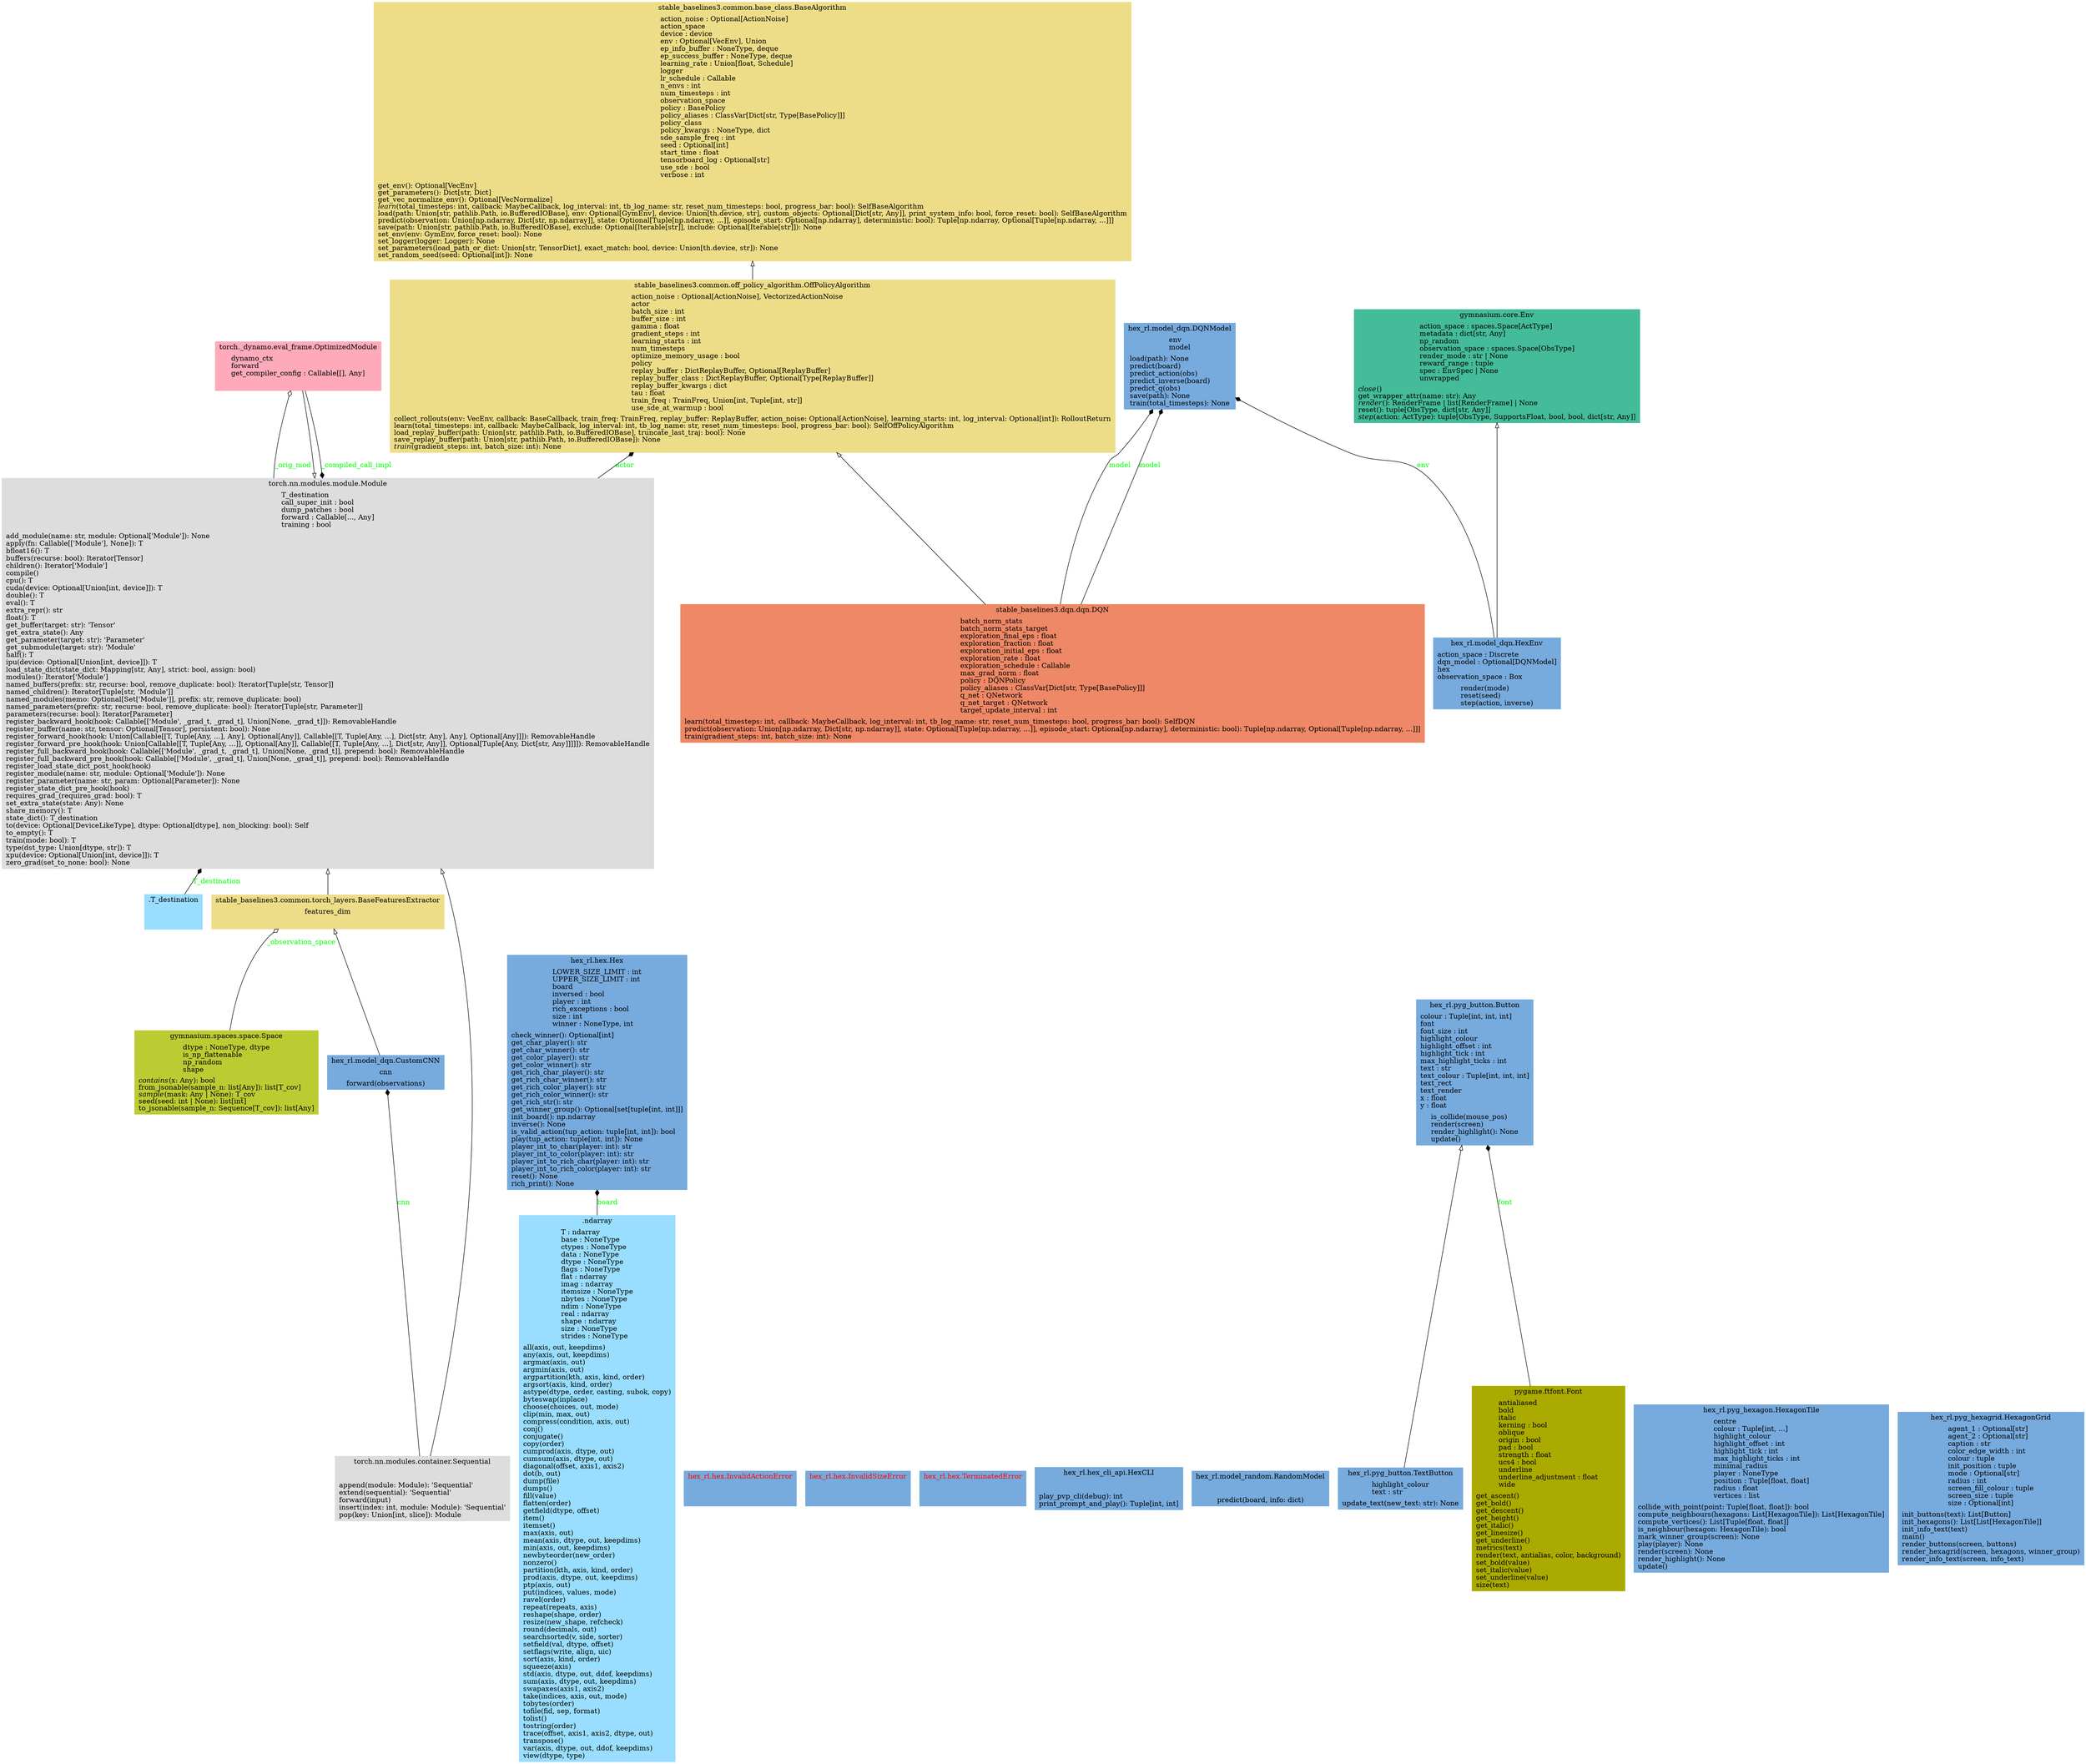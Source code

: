 digraph "classes" {
rankdir=BT
charset="utf-8"
".T_destination" [color="#99DDFF", fontcolor="black", label=<{.T_destination|<br ALIGN="LEFT"/>|}>, shape="record", style="filled"];
".ndarray" [color="#99DDFF", fontcolor="black", label=<{.ndarray|T : ndarray<br ALIGN="LEFT"/>base : NoneType<br ALIGN="LEFT"/>ctypes : NoneType<br ALIGN="LEFT"/>data : NoneType<br ALIGN="LEFT"/>dtype : NoneType<br ALIGN="LEFT"/>flags : NoneType<br ALIGN="LEFT"/>flat : ndarray<br ALIGN="LEFT"/>imag : ndarray<br ALIGN="LEFT"/>itemsize : NoneType<br ALIGN="LEFT"/>nbytes : NoneType<br ALIGN="LEFT"/>ndim : NoneType<br ALIGN="LEFT"/>real : ndarray<br ALIGN="LEFT"/>shape : ndarray<br ALIGN="LEFT"/>size : NoneType<br ALIGN="LEFT"/>strides : NoneType<br ALIGN="LEFT"/>|all(axis, out, keepdims)<br ALIGN="LEFT"/>any(axis, out, keepdims)<br ALIGN="LEFT"/>argmax(axis, out)<br ALIGN="LEFT"/>argmin(axis, out)<br ALIGN="LEFT"/>argpartition(kth, axis, kind, order)<br ALIGN="LEFT"/>argsort(axis, kind, order)<br ALIGN="LEFT"/>astype(dtype, order, casting, subok, copy)<br ALIGN="LEFT"/>byteswap(inplace)<br ALIGN="LEFT"/>choose(choices, out, mode)<br ALIGN="LEFT"/>clip(min, max, out)<br ALIGN="LEFT"/>compress(condition, axis, out)<br ALIGN="LEFT"/>conj()<br ALIGN="LEFT"/>conjugate()<br ALIGN="LEFT"/>copy(order)<br ALIGN="LEFT"/>cumprod(axis, dtype, out)<br ALIGN="LEFT"/>cumsum(axis, dtype, out)<br ALIGN="LEFT"/>diagonal(offset, axis1, axis2)<br ALIGN="LEFT"/>dot(b, out)<br ALIGN="LEFT"/>dump(file)<br ALIGN="LEFT"/>dumps()<br ALIGN="LEFT"/>fill(value)<br ALIGN="LEFT"/>flatten(order)<br ALIGN="LEFT"/>getfield(dtype, offset)<br ALIGN="LEFT"/>item()<br ALIGN="LEFT"/>itemset()<br ALIGN="LEFT"/>max(axis, out)<br ALIGN="LEFT"/>mean(axis, dtype, out, keepdims)<br ALIGN="LEFT"/>min(axis, out, keepdims)<br ALIGN="LEFT"/>newbyteorder(new_order)<br ALIGN="LEFT"/>nonzero()<br ALIGN="LEFT"/>partition(kth, axis, kind, order)<br ALIGN="LEFT"/>prod(axis, dtype, out, keepdims)<br ALIGN="LEFT"/>ptp(axis, out)<br ALIGN="LEFT"/>put(indices, values, mode)<br ALIGN="LEFT"/>ravel(order)<br ALIGN="LEFT"/>repeat(repeats, axis)<br ALIGN="LEFT"/>reshape(shape, order)<br ALIGN="LEFT"/>resize(new_shape, refcheck)<br ALIGN="LEFT"/>round(decimals, out)<br ALIGN="LEFT"/>searchsorted(v, side, sorter)<br ALIGN="LEFT"/>setfield(val, dtype, offset)<br ALIGN="LEFT"/>setflags(write, align, uic)<br ALIGN="LEFT"/>sort(axis, kind, order)<br ALIGN="LEFT"/>squeeze(axis)<br ALIGN="LEFT"/>std(axis, dtype, out, ddof, keepdims)<br ALIGN="LEFT"/>sum(axis, dtype, out, keepdims)<br ALIGN="LEFT"/>swapaxes(axis1, axis2)<br ALIGN="LEFT"/>take(indices, axis, out, mode)<br ALIGN="LEFT"/>tobytes(order)<br ALIGN="LEFT"/>tofile(fid, sep, format)<br ALIGN="LEFT"/>tolist()<br ALIGN="LEFT"/>tostring(order)<br ALIGN="LEFT"/>trace(offset, axis1, axis2, dtype, out)<br ALIGN="LEFT"/>transpose()<br ALIGN="LEFT"/>var(axis, dtype, out, ddof, keepdims)<br ALIGN="LEFT"/>view(dtype, type)<br ALIGN="LEFT"/>}>, shape="record", style="filled"];
"gymnasium.core.Env" [color="#44BB99", fontcolor="black", label=<{gymnasium.core.Env|action_space : spaces.Space[ActType]<br ALIGN="LEFT"/>metadata : dict[str, Any]<br ALIGN="LEFT"/>np_random<br ALIGN="LEFT"/>observation_space : spaces.Space[ObsType]<br ALIGN="LEFT"/>render_mode : str \| None<br ALIGN="LEFT"/>reward_range : tuple<br ALIGN="LEFT"/>spec : EnvSpec \| None<br ALIGN="LEFT"/>unwrapped<br ALIGN="LEFT"/>|<I>close</I>()<br ALIGN="LEFT"/>get_wrapper_attr(name: str): Any<br ALIGN="LEFT"/><I>render</I>(): RenderFrame \| list[RenderFrame] \| None<br ALIGN="LEFT"/>reset(): tuple[ObsType, dict[str, Any]]<br ALIGN="LEFT"/><I>step</I>(action: ActType): tuple[ObsType, SupportsFloat, bool, bool, dict[str, Any]]<br ALIGN="LEFT"/>}>, shape="record", style="filled"];
"gymnasium.spaces.space.Space" [color="#BBCC33", fontcolor="black", label=<{gymnasium.spaces.space.Space|dtype : NoneType, dtype<br ALIGN="LEFT"/>is_np_flattenable<br ALIGN="LEFT"/>np_random<br ALIGN="LEFT"/>shape<br ALIGN="LEFT"/>|<I>contains</I>(x: Any): bool<br ALIGN="LEFT"/>from_jsonable(sample_n: list[Any]): list[T_cov]<br ALIGN="LEFT"/><I>sample</I>(mask: Any \| None): T_cov<br ALIGN="LEFT"/>seed(seed: int \| None): list[int]<br ALIGN="LEFT"/>to_jsonable(sample_n: Sequence[T_cov]): list[Any]<br ALIGN="LEFT"/>}>, shape="record", style="filled"];
"hex_rl.hex.Hex" [color="#77AADD", fontcolor="black", label=<{hex_rl.hex.Hex|LOWER_SIZE_LIMIT : int<br ALIGN="LEFT"/>UPPER_SIZE_LIMIT : int<br ALIGN="LEFT"/>board<br ALIGN="LEFT"/>inversed : bool<br ALIGN="LEFT"/>player : int<br ALIGN="LEFT"/>rich_exceptions : bool<br ALIGN="LEFT"/>size : int<br ALIGN="LEFT"/>winner : NoneType, int<br ALIGN="LEFT"/>|check_winner(): Optional[int]<br ALIGN="LEFT"/>get_char_player(): str<br ALIGN="LEFT"/>get_char_winner(): str<br ALIGN="LEFT"/>get_color_player(): str<br ALIGN="LEFT"/>get_color_winner(): str<br ALIGN="LEFT"/>get_rich_char_player(): str<br ALIGN="LEFT"/>get_rich_char_winner(): str<br ALIGN="LEFT"/>get_rich_color_player(): str<br ALIGN="LEFT"/>get_rich_color_winner(): str<br ALIGN="LEFT"/>get_rich_str(): str<br ALIGN="LEFT"/>get_winner_group(): Optional[set[tuple[int, int]]]<br ALIGN="LEFT"/>init_board(): np.ndarray<br ALIGN="LEFT"/>inverse(): None<br ALIGN="LEFT"/>is_valid_action(tup_action: tuple[int, int]): bool<br ALIGN="LEFT"/>play(tup_action: tuple[int, int]): None<br ALIGN="LEFT"/>player_int_to_char(player: int): str<br ALIGN="LEFT"/>player_int_to_color(player: int): str<br ALIGN="LEFT"/>player_int_to_rich_char(player: int): str<br ALIGN="LEFT"/>player_int_to_rich_color(player: int): str<br ALIGN="LEFT"/>reset(): None<br ALIGN="LEFT"/>rich_print(): None<br ALIGN="LEFT"/>}>, shape="record", style="filled"];
"hex_rl.hex.InvalidActionError" [color="#77AADD", fontcolor="red", label=<{hex_rl.hex.InvalidActionError|<br ALIGN="LEFT"/>|}>, shape="record", style="filled"];
"hex_rl.hex.InvalidSizeError" [color="#77AADD", fontcolor="red", label=<{hex_rl.hex.InvalidSizeError|<br ALIGN="LEFT"/>|}>, shape="record", style="filled"];
"hex_rl.hex.TerminatedError" [color="#77AADD", fontcolor="red", label=<{hex_rl.hex.TerminatedError|<br ALIGN="LEFT"/>|}>, shape="record", style="filled"];
"hex_rl.hex_cli_api.HexCLI" [color="#77AADD", fontcolor="black", label=<{hex_rl.hex_cli_api.HexCLI|<br ALIGN="LEFT"/>|play_pvp_cli(debug): int<br ALIGN="LEFT"/>print_prompt_and_play(): Tuple[int, int]<br ALIGN="LEFT"/>}>, shape="record", style="filled"];
"hex_rl.model_dqn.CustomCNN" [color="#77AADD", fontcolor="black", label=<{hex_rl.model_dqn.CustomCNN|cnn<br ALIGN="LEFT"/>|forward(observations)<br ALIGN="LEFT"/>}>, shape="record", style="filled"];
"hex_rl.model_dqn.DQNModel" [color="#77AADD", fontcolor="black", label=<{hex_rl.model_dqn.DQNModel|env<br ALIGN="LEFT"/>model<br ALIGN="LEFT"/>|load(path): None<br ALIGN="LEFT"/>predict(board)<br ALIGN="LEFT"/>predict_action(obs)<br ALIGN="LEFT"/>predict_inverse(board)<br ALIGN="LEFT"/>predict_q(obs)<br ALIGN="LEFT"/>save(path): None<br ALIGN="LEFT"/>train(total_timesteps): None<br ALIGN="LEFT"/>}>, shape="record", style="filled"];
"hex_rl.model_dqn.HexEnv" [color="#77AADD", fontcolor="black", label=<{hex_rl.model_dqn.HexEnv|action_space : Discrete<br ALIGN="LEFT"/>dqn_model : Optional[DQNModel]<br ALIGN="LEFT"/>hex<br ALIGN="LEFT"/>observation_space : Box<br ALIGN="LEFT"/>|render(mode)<br ALIGN="LEFT"/>reset(seed)<br ALIGN="LEFT"/>step(action, inverse)<br ALIGN="LEFT"/>}>, shape="record", style="filled"];
"hex_rl.model_random.RandomModel" [color="#77AADD", fontcolor="black", label=<{hex_rl.model_random.RandomModel|<br ALIGN="LEFT"/>|predict(board, info: dict)<br ALIGN="LEFT"/>}>, shape="record", style="filled"];
"hex_rl.pyg_button.Button" [color="#77AADD", fontcolor="black", label=<{hex_rl.pyg_button.Button|colour : Tuple[int, int, int]<br ALIGN="LEFT"/>font<br ALIGN="LEFT"/>font_size : int<br ALIGN="LEFT"/>highlight_colour<br ALIGN="LEFT"/>highlight_offset : int<br ALIGN="LEFT"/>highlight_tick : int<br ALIGN="LEFT"/>max_highlight_ticks : int<br ALIGN="LEFT"/>text : str<br ALIGN="LEFT"/>text_colour : Tuple[int, int, int]<br ALIGN="LEFT"/>text_rect<br ALIGN="LEFT"/>text_render<br ALIGN="LEFT"/>x : float<br ALIGN="LEFT"/>y : float<br ALIGN="LEFT"/>|is_collide(mouse_pos)<br ALIGN="LEFT"/>render(screen)<br ALIGN="LEFT"/>render_highlight(): None<br ALIGN="LEFT"/>update()<br ALIGN="LEFT"/>}>, shape="record", style="filled"];
"hex_rl.pyg_button.TextButton" [color="#77AADD", fontcolor="black", label=<{hex_rl.pyg_button.TextButton|highlight_colour<br ALIGN="LEFT"/>text : str<br ALIGN="LEFT"/>|update_text(new_text: str): None<br ALIGN="LEFT"/>}>, shape="record", style="filled"];
"hex_rl.pyg_hexagon.HexagonTile" [color="#77AADD", fontcolor="black", label=<{hex_rl.pyg_hexagon.HexagonTile|centre<br ALIGN="LEFT"/>colour : Tuple[int, ...]<br ALIGN="LEFT"/>highlight_colour<br ALIGN="LEFT"/>highlight_offset : int<br ALIGN="LEFT"/>highlight_tick : int<br ALIGN="LEFT"/>max_highlight_ticks : int<br ALIGN="LEFT"/>minimal_radius<br ALIGN="LEFT"/>player : NoneType<br ALIGN="LEFT"/>position : Tuple[float, float]<br ALIGN="LEFT"/>radius : float<br ALIGN="LEFT"/>vertices : list<br ALIGN="LEFT"/>|collide_with_point(point: Tuple[float, float]): bool<br ALIGN="LEFT"/>compute_neighbours(hexagons: List[HexagonTile]): List[HexagonTile]<br ALIGN="LEFT"/>compute_vertices(): List[Tuple[float, float]]<br ALIGN="LEFT"/>is_neighbour(hexagon: HexagonTile): bool<br ALIGN="LEFT"/>mark_winner_group(screen): None<br ALIGN="LEFT"/>play(player): None<br ALIGN="LEFT"/>render(screen): None<br ALIGN="LEFT"/>render_highlight(): None<br ALIGN="LEFT"/>update()<br ALIGN="LEFT"/>}>, shape="record", style="filled"];
"hex_rl.pyg_hexagrid.HexagonGrid" [color="#77AADD", fontcolor="black", label=<{hex_rl.pyg_hexagrid.HexagonGrid|agent_1 : Optional[str]<br ALIGN="LEFT"/>agent_2 : Optional[str]<br ALIGN="LEFT"/>caption : str<br ALIGN="LEFT"/>color_edge_width : int<br ALIGN="LEFT"/>colour : tuple<br ALIGN="LEFT"/>init_position : tuple<br ALIGN="LEFT"/>mode : Optional[str]<br ALIGN="LEFT"/>radius : int<br ALIGN="LEFT"/>screen_fill_colour : tuple<br ALIGN="LEFT"/>screen_size : tuple<br ALIGN="LEFT"/>size : Optional[int]<br ALIGN="LEFT"/>|init_buttons(text): List[Button]<br ALIGN="LEFT"/>init_hexagons(): List[List[HexagonTile]]<br ALIGN="LEFT"/>init_info_text(text)<br ALIGN="LEFT"/>main()<br ALIGN="LEFT"/>render_buttons(screen, buttons)<br ALIGN="LEFT"/>render_hexagrid(screen, hexagons, winner_group)<br ALIGN="LEFT"/>render_info_text(screen, info_text)<br ALIGN="LEFT"/>}>, shape="record", style="filled"];
"pygame.ftfont.Font" [color="#AAAA00", fontcolor="black", label=<{pygame.ftfont.Font|antialiased<br ALIGN="LEFT"/>bold<br ALIGN="LEFT"/>italic<br ALIGN="LEFT"/>kerning : bool<br ALIGN="LEFT"/>oblique<br ALIGN="LEFT"/>origin : bool<br ALIGN="LEFT"/>pad : bool<br ALIGN="LEFT"/>strength : float<br ALIGN="LEFT"/>ucs4 : bool<br ALIGN="LEFT"/>underline<br ALIGN="LEFT"/>underline_adjustment : float<br ALIGN="LEFT"/>wide<br ALIGN="LEFT"/>|get_ascent()<br ALIGN="LEFT"/>get_bold()<br ALIGN="LEFT"/>get_descent()<br ALIGN="LEFT"/>get_height()<br ALIGN="LEFT"/>get_italic()<br ALIGN="LEFT"/>get_linesize()<br ALIGN="LEFT"/>get_underline()<br ALIGN="LEFT"/>metrics(text)<br ALIGN="LEFT"/>render(text, antialias, color, background)<br ALIGN="LEFT"/>set_bold(value)<br ALIGN="LEFT"/>set_italic(value)<br ALIGN="LEFT"/>set_underline(value)<br ALIGN="LEFT"/>size(text)<br ALIGN="LEFT"/>}>, shape="record", style="filled"];
"stable_baselines3.common.base_class.BaseAlgorithm" [color="#EEDD88", fontcolor="black", label=<{stable_baselines3.common.base_class.BaseAlgorithm|action_noise : Optional[ActionNoise]<br ALIGN="LEFT"/>action_space<br ALIGN="LEFT"/>device : device<br ALIGN="LEFT"/>env : Optional[VecEnv], Union<br ALIGN="LEFT"/>ep_info_buffer : NoneType, deque<br ALIGN="LEFT"/>ep_success_buffer : NoneType, deque<br ALIGN="LEFT"/>learning_rate : Union[float, Schedule]<br ALIGN="LEFT"/>logger<br ALIGN="LEFT"/>lr_schedule : Callable<br ALIGN="LEFT"/>n_envs : int<br ALIGN="LEFT"/>num_timesteps : int<br ALIGN="LEFT"/>observation_space<br ALIGN="LEFT"/>policy : BasePolicy<br ALIGN="LEFT"/>policy_aliases : ClassVar[Dict[str, Type[BasePolicy]]]<br ALIGN="LEFT"/>policy_class<br ALIGN="LEFT"/>policy_kwargs : NoneType, dict<br ALIGN="LEFT"/>sde_sample_freq : int<br ALIGN="LEFT"/>seed : Optional[int]<br ALIGN="LEFT"/>start_time : float<br ALIGN="LEFT"/>tensorboard_log : Optional[str]<br ALIGN="LEFT"/>use_sde : bool<br ALIGN="LEFT"/>verbose : int<br ALIGN="LEFT"/>|get_env(): Optional[VecEnv]<br ALIGN="LEFT"/>get_parameters(): Dict[str, Dict]<br ALIGN="LEFT"/>get_vec_normalize_env(): Optional[VecNormalize]<br ALIGN="LEFT"/><I>learn</I>(total_timesteps: int, callback: MaybeCallback, log_interval: int, tb_log_name: str, reset_num_timesteps: bool, progress_bar: bool): SelfBaseAlgorithm<br ALIGN="LEFT"/>load(path: Union[str, pathlib.Path, io.BufferedIOBase], env: Optional[GymEnv], device: Union[th.device, str], custom_objects: Optional[Dict[str, Any]], print_system_info: bool, force_reset: bool): SelfBaseAlgorithm<br ALIGN="LEFT"/>predict(observation: Union[np.ndarray, Dict[str, np.ndarray]], state: Optional[Tuple[np.ndarray, ...]], episode_start: Optional[np.ndarray], deterministic: bool): Tuple[np.ndarray, Optional[Tuple[np.ndarray, ...]]]<br ALIGN="LEFT"/>save(path: Union[str, pathlib.Path, io.BufferedIOBase], exclude: Optional[Iterable[str]], include: Optional[Iterable[str]]): None<br ALIGN="LEFT"/>set_env(env: GymEnv, force_reset: bool): None<br ALIGN="LEFT"/>set_logger(logger: Logger): None<br ALIGN="LEFT"/>set_parameters(load_path_or_dict: Union[str, TensorDict], exact_match: bool, device: Union[th.device, str]): None<br ALIGN="LEFT"/>set_random_seed(seed: Optional[int]): None<br ALIGN="LEFT"/>}>, shape="record", style="filled"];
"stable_baselines3.common.off_policy_algorithm.OffPolicyAlgorithm" [color="#EEDD88", fontcolor="black", label=<{stable_baselines3.common.off_policy_algorithm.OffPolicyAlgorithm|action_noise : Optional[ActionNoise], VectorizedActionNoise<br ALIGN="LEFT"/>actor<br ALIGN="LEFT"/>batch_size : int<br ALIGN="LEFT"/>buffer_size : int<br ALIGN="LEFT"/>gamma : float<br ALIGN="LEFT"/>gradient_steps : int<br ALIGN="LEFT"/>learning_starts : int<br ALIGN="LEFT"/>num_timesteps<br ALIGN="LEFT"/>optimize_memory_usage : bool<br ALIGN="LEFT"/>policy<br ALIGN="LEFT"/>replay_buffer : DictReplayBuffer, Optional[ReplayBuffer]<br ALIGN="LEFT"/>replay_buffer_class : DictReplayBuffer, Optional[Type[ReplayBuffer]]<br ALIGN="LEFT"/>replay_buffer_kwargs : dict<br ALIGN="LEFT"/>tau : float<br ALIGN="LEFT"/>train_freq : TrainFreq, Union[int, Tuple[int, str]]<br ALIGN="LEFT"/>use_sde_at_warmup : bool<br ALIGN="LEFT"/>|collect_rollouts(env: VecEnv, callback: BaseCallback, train_freq: TrainFreq, replay_buffer: ReplayBuffer, action_noise: Optional[ActionNoise], learning_starts: int, log_interval: Optional[int]): RolloutReturn<br ALIGN="LEFT"/>learn(total_timesteps: int, callback: MaybeCallback, log_interval: int, tb_log_name: str, reset_num_timesteps: bool, progress_bar: bool): SelfOffPolicyAlgorithm<br ALIGN="LEFT"/>load_replay_buffer(path: Union[str, pathlib.Path, io.BufferedIOBase], truncate_last_traj: bool): None<br ALIGN="LEFT"/>save_replay_buffer(path: Union[str, pathlib.Path, io.BufferedIOBase]): None<br ALIGN="LEFT"/><I>train</I>(gradient_steps: int, batch_size: int): None<br ALIGN="LEFT"/>}>, shape="record", style="filled"];
"stable_baselines3.common.torch_layers.BaseFeaturesExtractor" [color="#EEDD88", fontcolor="black", label=<{stable_baselines3.common.torch_layers.BaseFeaturesExtractor|features_dim<br ALIGN="LEFT"/>|}>, shape="record", style="filled"];
"stable_baselines3.dqn.dqn.DQN" [color="#EE8866", fontcolor="black", label=<{stable_baselines3.dqn.dqn.DQN|batch_norm_stats<br ALIGN="LEFT"/>batch_norm_stats_target<br ALIGN="LEFT"/>exploration_final_eps : float<br ALIGN="LEFT"/>exploration_fraction : float<br ALIGN="LEFT"/>exploration_initial_eps : float<br ALIGN="LEFT"/>exploration_rate : float<br ALIGN="LEFT"/>exploration_schedule : Callable<br ALIGN="LEFT"/>max_grad_norm : float<br ALIGN="LEFT"/>policy : DQNPolicy<br ALIGN="LEFT"/>policy_aliases : ClassVar[Dict[str, Type[BasePolicy]]]<br ALIGN="LEFT"/>q_net : QNetwork<br ALIGN="LEFT"/>q_net_target : QNetwork<br ALIGN="LEFT"/>target_update_interval : int<br ALIGN="LEFT"/>|learn(total_timesteps: int, callback: MaybeCallback, log_interval: int, tb_log_name: str, reset_num_timesteps: bool, progress_bar: bool): SelfDQN<br ALIGN="LEFT"/>predict(observation: Union[np.ndarray, Dict[str, np.ndarray]], state: Optional[Tuple[np.ndarray, ...]], episode_start: Optional[np.ndarray], deterministic: bool): Tuple[np.ndarray, Optional[Tuple[np.ndarray, ...]]]<br ALIGN="LEFT"/>train(gradient_steps: int, batch_size: int): None<br ALIGN="LEFT"/>}>, shape="record", style="filled"];
"torch._dynamo.eval_frame.OptimizedModule" [color="#FFAABB", fontcolor="black", label=<{torch._dynamo.eval_frame.OptimizedModule|dynamo_ctx<br ALIGN="LEFT"/>forward<br ALIGN="LEFT"/>get_compiler_config : Callable[[], Any]<br ALIGN="LEFT"/>|}>, shape="record", style="filled"];
"torch.nn.modules.container.Sequential" [color="#DDDDDD", fontcolor="black", label=<{torch.nn.modules.container.Sequential|<br ALIGN="LEFT"/>|append(module: Module): 'Sequential'<br ALIGN="LEFT"/>extend(sequential): 'Sequential'<br ALIGN="LEFT"/>forward(input)<br ALIGN="LEFT"/>insert(index: int, module: Module): 'Sequential'<br ALIGN="LEFT"/>pop(key: Union[int, slice]): Module<br ALIGN="LEFT"/>}>, shape="record", style="filled"];
"torch.nn.modules.module.Module" [color="#DDDDDD", fontcolor="black", label=<{torch.nn.modules.module.Module|T_destination<br ALIGN="LEFT"/>call_super_init : bool<br ALIGN="LEFT"/>dump_patches : bool<br ALIGN="LEFT"/>forward : Callable[..., Any]<br ALIGN="LEFT"/>training : bool<br ALIGN="LEFT"/>|add_module(name: str, module: Optional['Module']): None<br ALIGN="LEFT"/>apply(fn: Callable[['Module'], None]): T<br ALIGN="LEFT"/>bfloat16(): T<br ALIGN="LEFT"/>buffers(recurse: bool): Iterator[Tensor]<br ALIGN="LEFT"/>children(): Iterator['Module']<br ALIGN="LEFT"/>compile()<br ALIGN="LEFT"/>cpu(): T<br ALIGN="LEFT"/>cuda(device: Optional[Union[int, device]]): T<br ALIGN="LEFT"/>double(): T<br ALIGN="LEFT"/>eval(): T<br ALIGN="LEFT"/>extra_repr(): str<br ALIGN="LEFT"/>float(): T<br ALIGN="LEFT"/>get_buffer(target: str): 'Tensor'<br ALIGN="LEFT"/>get_extra_state(): Any<br ALIGN="LEFT"/>get_parameter(target: str): 'Parameter'<br ALIGN="LEFT"/>get_submodule(target: str): 'Module'<br ALIGN="LEFT"/>half(): T<br ALIGN="LEFT"/>ipu(device: Optional[Union[int, device]]): T<br ALIGN="LEFT"/>load_state_dict(state_dict: Mapping[str, Any], strict: bool, assign: bool)<br ALIGN="LEFT"/>modules(): Iterator['Module']<br ALIGN="LEFT"/>named_buffers(prefix: str, recurse: bool, remove_duplicate: bool): Iterator[Tuple[str, Tensor]]<br ALIGN="LEFT"/>named_children(): Iterator[Tuple[str, 'Module']]<br ALIGN="LEFT"/>named_modules(memo: Optional[Set['Module']], prefix: str, remove_duplicate: bool)<br ALIGN="LEFT"/>named_parameters(prefix: str, recurse: bool, remove_duplicate: bool): Iterator[Tuple[str, Parameter]]<br ALIGN="LEFT"/>parameters(recurse: bool): Iterator[Parameter]<br ALIGN="LEFT"/>register_backward_hook(hook: Callable[['Module', _grad_t, _grad_t], Union[None, _grad_t]]): RemovableHandle<br ALIGN="LEFT"/>register_buffer(name: str, tensor: Optional[Tensor], persistent: bool): None<br ALIGN="LEFT"/>register_forward_hook(hook: Union[Callable[[T, Tuple[Any, ...], Any], Optional[Any]], Callable[[T, Tuple[Any, ...], Dict[str, Any], Any], Optional[Any]]]): RemovableHandle<br ALIGN="LEFT"/>register_forward_pre_hook(hook: Union[Callable[[T, Tuple[Any, ...]], Optional[Any]], Callable[[T, Tuple[Any, ...], Dict[str, Any]], Optional[Tuple[Any, Dict[str, Any]]]]]): RemovableHandle<br ALIGN="LEFT"/>register_full_backward_hook(hook: Callable[['Module', _grad_t, _grad_t], Union[None, _grad_t]], prepend: bool): RemovableHandle<br ALIGN="LEFT"/>register_full_backward_pre_hook(hook: Callable[['Module', _grad_t], Union[None, _grad_t]], prepend: bool): RemovableHandle<br ALIGN="LEFT"/>register_load_state_dict_post_hook(hook)<br ALIGN="LEFT"/>register_module(name: str, module: Optional['Module']): None<br ALIGN="LEFT"/>register_parameter(name: str, param: Optional[Parameter]): None<br ALIGN="LEFT"/>register_state_dict_pre_hook(hook)<br ALIGN="LEFT"/>requires_grad_(requires_grad: bool): T<br ALIGN="LEFT"/>set_extra_state(state: Any): None<br ALIGN="LEFT"/>share_memory(): T<br ALIGN="LEFT"/>state_dict(): T_destination<br ALIGN="LEFT"/>to(device: Optional[DeviceLikeType], dtype: Optional[dtype], non_blocking: bool): Self<br ALIGN="LEFT"/>to_empty(): T<br ALIGN="LEFT"/>train(mode: bool): T<br ALIGN="LEFT"/>type(dst_type: Union[dtype, str]): T<br ALIGN="LEFT"/>xpu(device: Optional[Union[int, device]]): T<br ALIGN="LEFT"/>zero_grad(set_to_none: bool): None<br ALIGN="LEFT"/>}>, shape="record", style="filled"];
"hex_rl.model_dqn.CustomCNN" -> "stable_baselines3.common.torch_layers.BaseFeaturesExtractor" [arrowhead="empty", arrowtail="none"];
"hex_rl.model_dqn.HexEnv" -> "gymnasium.core.Env" [arrowhead="empty", arrowtail="none"];
"hex_rl.pyg_button.TextButton" -> "hex_rl.pyg_button.Button" [arrowhead="empty", arrowtail="none"];
"stable_baselines3.common.off_policy_algorithm.OffPolicyAlgorithm" -> "stable_baselines3.common.base_class.BaseAlgorithm" [arrowhead="empty", arrowtail="none"];
"stable_baselines3.common.torch_layers.BaseFeaturesExtractor" -> "torch.nn.modules.module.Module" [arrowhead="empty", arrowtail="none"];
"stable_baselines3.dqn.dqn.DQN" -> "stable_baselines3.common.off_policy_algorithm.OffPolicyAlgorithm" [arrowhead="empty", arrowtail="none"];
"torch._dynamo.eval_frame.OptimizedModule" -> "torch.nn.modules.module.Module" [arrowhead="empty", arrowtail="none"];
"torch.nn.modules.container.Sequential" -> "torch.nn.modules.module.Module" [arrowhead="empty", arrowtail="none"];
".T_destination" -> "torch.nn.modules.module.Module" [arrowhead="diamond", arrowtail="none", fontcolor="green", label="T_destination", style="solid"];
".ndarray" -> "hex_rl.hex.Hex" [arrowhead="diamond", arrowtail="none", fontcolor="green", label="board", style="solid"];
"hex_rl.model_dqn.HexEnv" -> "hex_rl.model_dqn.DQNModel" [arrowhead="diamond", arrowtail="none", fontcolor="green", label="env", style="solid"];
"pygame.ftfont.Font" -> "hex_rl.pyg_button.Button" [arrowhead="diamond", arrowtail="none", fontcolor="green", label="font", style="solid"];
"stable_baselines3.dqn.dqn.DQN" -> "hex_rl.model_dqn.DQNModel" [arrowhead="diamond", arrowtail="none", fontcolor="green", label="model", style="solid"];
"stable_baselines3.dqn.dqn.DQN" -> "hex_rl.model_dqn.DQNModel" [arrowhead="diamond", arrowtail="none", fontcolor="green", label="model", style="solid"];
"torch._dynamo.eval_frame.OptimizedModule" -> "torch.nn.modules.module.Module" [arrowhead="diamond", arrowtail="none", fontcolor="green", label="_compiled_call_impl", style="solid"];
"torch.nn.modules.container.Sequential" -> "hex_rl.model_dqn.CustomCNN" [arrowhead="diamond", arrowtail="none", fontcolor="green", label="cnn", style="solid"];
"torch.nn.modules.module.Module" -> "stable_baselines3.common.off_policy_algorithm.OffPolicyAlgorithm" [arrowhead="diamond", arrowtail="none", fontcolor="green", label="actor", style="solid"];
"gymnasium.spaces.space.Space" -> "stable_baselines3.common.torch_layers.BaseFeaturesExtractor" [arrowhead="odiamond", arrowtail="none", fontcolor="green", label="_observation_space", style="solid"];
"torch.nn.modules.module.Module" -> "torch._dynamo.eval_frame.OptimizedModule" [arrowhead="odiamond", arrowtail="none", fontcolor="green", label="_orig_mod", style="solid"];
}
